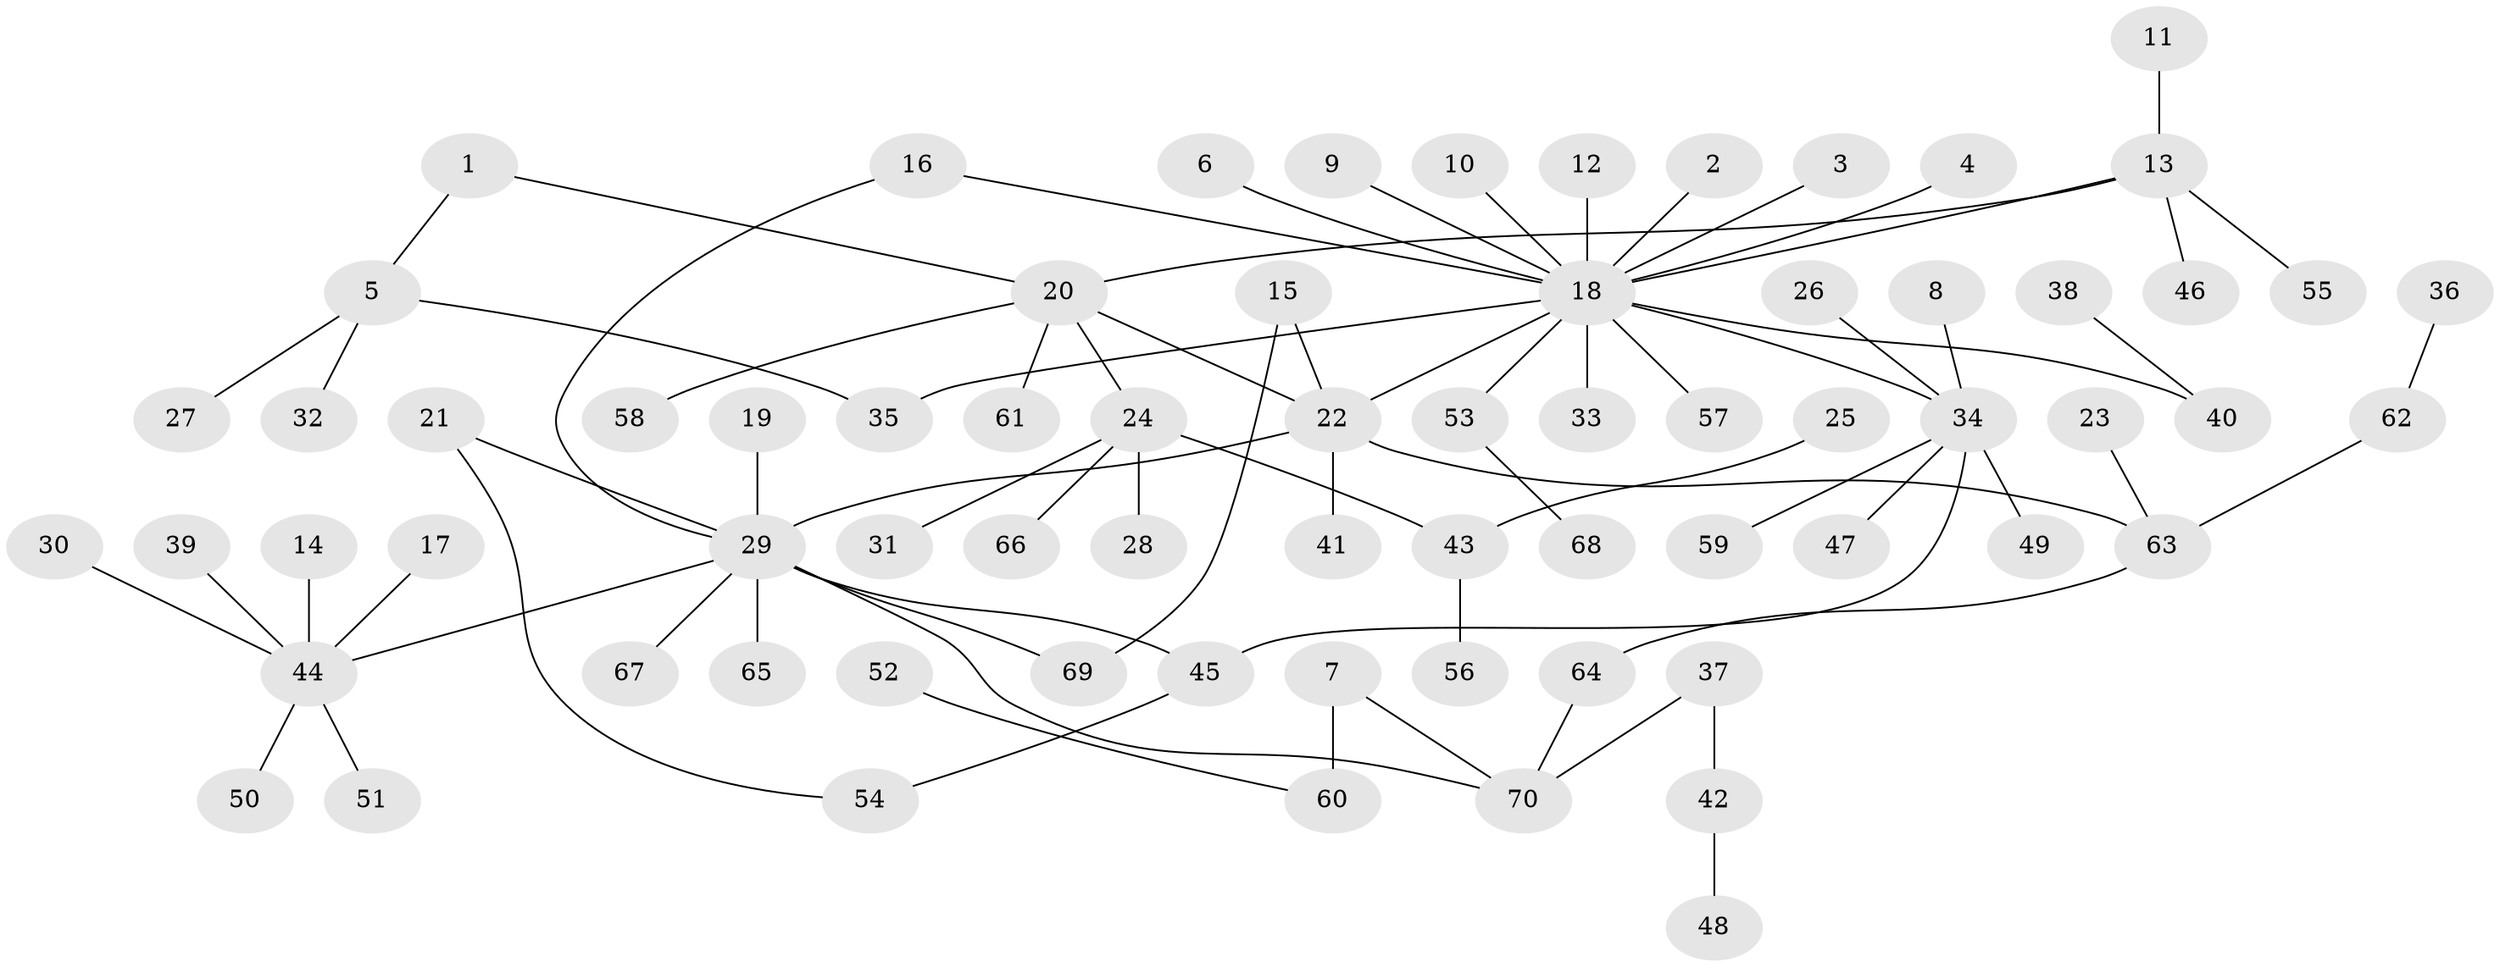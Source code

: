 // original degree distribution, {7: 0.010101010101010102, 8: 0.030303030303030304, 17: 0.010101010101010102, 11: 0.010101010101010102, 3: 0.09090909090909091, 2: 0.1717171717171717, 1: 0.6161616161616161, 5: 0.030303030303030304, 6: 0.020202020202020204, 4: 0.010101010101010102}
// Generated by graph-tools (version 1.1) at 2025/36/03/04/25 23:36:56]
// undirected, 70 vertices, 76 edges
graph export_dot {
  node [color=gray90,style=filled];
  1;
  2;
  3;
  4;
  5;
  6;
  7;
  8;
  9;
  10;
  11;
  12;
  13;
  14;
  15;
  16;
  17;
  18;
  19;
  20;
  21;
  22;
  23;
  24;
  25;
  26;
  27;
  28;
  29;
  30;
  31;
  32;
  33;
  34;
  35;
  36;
  37;
  38;
  39;
  40;
  41;
  42;
  43;
  44;
  45;
  46;
  47;
  48;
  49;
  50;
  51;
  52;
  53;
  54;
  55;
  56;
  57;
  58;
  59;
  60;
  61;
  62;
  63;
  64;
  65;
  66;
  67;
  68;
  69;
  70;
  1 -- 5 [weight=1.0];
  1 -- 20 [weight=1.0];
  2 -- 18 [weight=1.0];
  3 -- 18 [weight=1.0];
  4 -- 18 [weight=1.0];
  5 -- 27 [weight=1.0];
  5 -- 32 [weight=1.0];
  5 -- 35 [weight=1.0];
  6 -- 18 [weight=1.0];
  7 -- 60 [weight=1.0];
  7 -- 70 [weight=1.0];
  8 -- 34 [weight=1.0];
  9 -- 18 [weight=1.0];
  10 -- 18 [weight=1.0];
  11 -- 13 [weight=1.0];
  12 -- 18 [weight=1.0];
  13 -- 18 [weight=1.0];
  13 -- 20 [weight=1.0];
  13 -- 46 [weight=1.0];
  13 -- 55 [weight=1.0];
  14 -- 44 [weight=1.0];
  15 -- 22 [weight=1.0];
  15 -- 69 [weight=1.0];
  16 -- 18 [weight=1.0];
  16 -- 29 [weight=1.0];
  17 -- 44 [weight=1.0];
  18 -- 22 [weight=1.0];
  18 -- 33 [weight=1.0];
  18 -- 34 [weight=1.0];
  18 -- 35 [weight=1.0];
  18 -- 40 [weight=1.0];
  18 -- 53 [weight=1.0];
  18 -- 57 [weight=1.0];
  19 -- 29 [weight=1.0];
  20 -- 22 [weight=1.0];
  20 -- 24 [weight=1.0];
  20 -- 58 [weight=1.0];
  20 -- 61 [weight=1.0];
  21 -- 29 [weight=1.0];
  21 -- 54 [weight=1.0];
  22 -- 29 [weight=1.0];
  22 -- 41 [weight=1.0];
  22 -- 63 [weight=1.0];
  23 -- 63 [weight=1.0];
  24 -- 28 [weight=1.0];
  24 -- 31 [weight=1.0];
  24 -- 43 [weight=1.0];
  24 -- 66 [weight=1.0];
  25 -- 43 [weight=1.0];
  26 -- 34 [weight=1.0];
  29 -- 44 [weight=1.0];
  29 -- 45 [weight=1.0];
  29 -- 65 [weight=1.0];
  29 -- 67 [weight=1.0];
  29 -- 69 [weight=1.0];
  29 -- 70 [weight=1.0];
  30 -- 44 [weight=1.0];
  34 -- 45 [weight=1.0];
  34 -- 47 [weight=1.0];
  34 -- 49 [weight=1.0];
  34 -- 59 [weight=1.0];
  36 -- 62 [weight=1.0];
  37 -- 42 [weight=1.0];
  37 -- 70 [weight=1.0];
  38 -- 40 [weight=1.0];
  39 -- 44 [weight=1.0];
  42 -- 48 [weight=1.0];
  43 -- 56 [weight=1.0];
  44 -- 50 [weight=1.0];
  44 -- 51 [weight=1.0];
  45 -- 54 [weight=1.0];
  52 -- 60 [weight=1.0];
  53 -- 68 [weight=1.0];
  62 -- 63 [weight=1.0];
  63 -- 64 [weight=1.0];
  64 -- 70 [weight=1.0];
}

